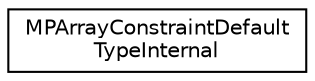 digraph "Graphical Class Hierarchy"
{
 // LATEX_PDF_SIZE
  edge [fontname="Helvetica",fontsize="10",labelfontname="Helvetica",labelfontsize="10"];
  node [fontname="Helvetica",fontsize="10",shape=record];
  rankdir="LR";
  Node0 [label="MPArrayConstraintDefault\lTypeInternal",height=0.2,width=0.4,color="black", fillcolor="white", style="filled",URL="$structoperations__research_1_1_m_p_array_constraint_default_type_internal.html",tooltip=" "];
}
